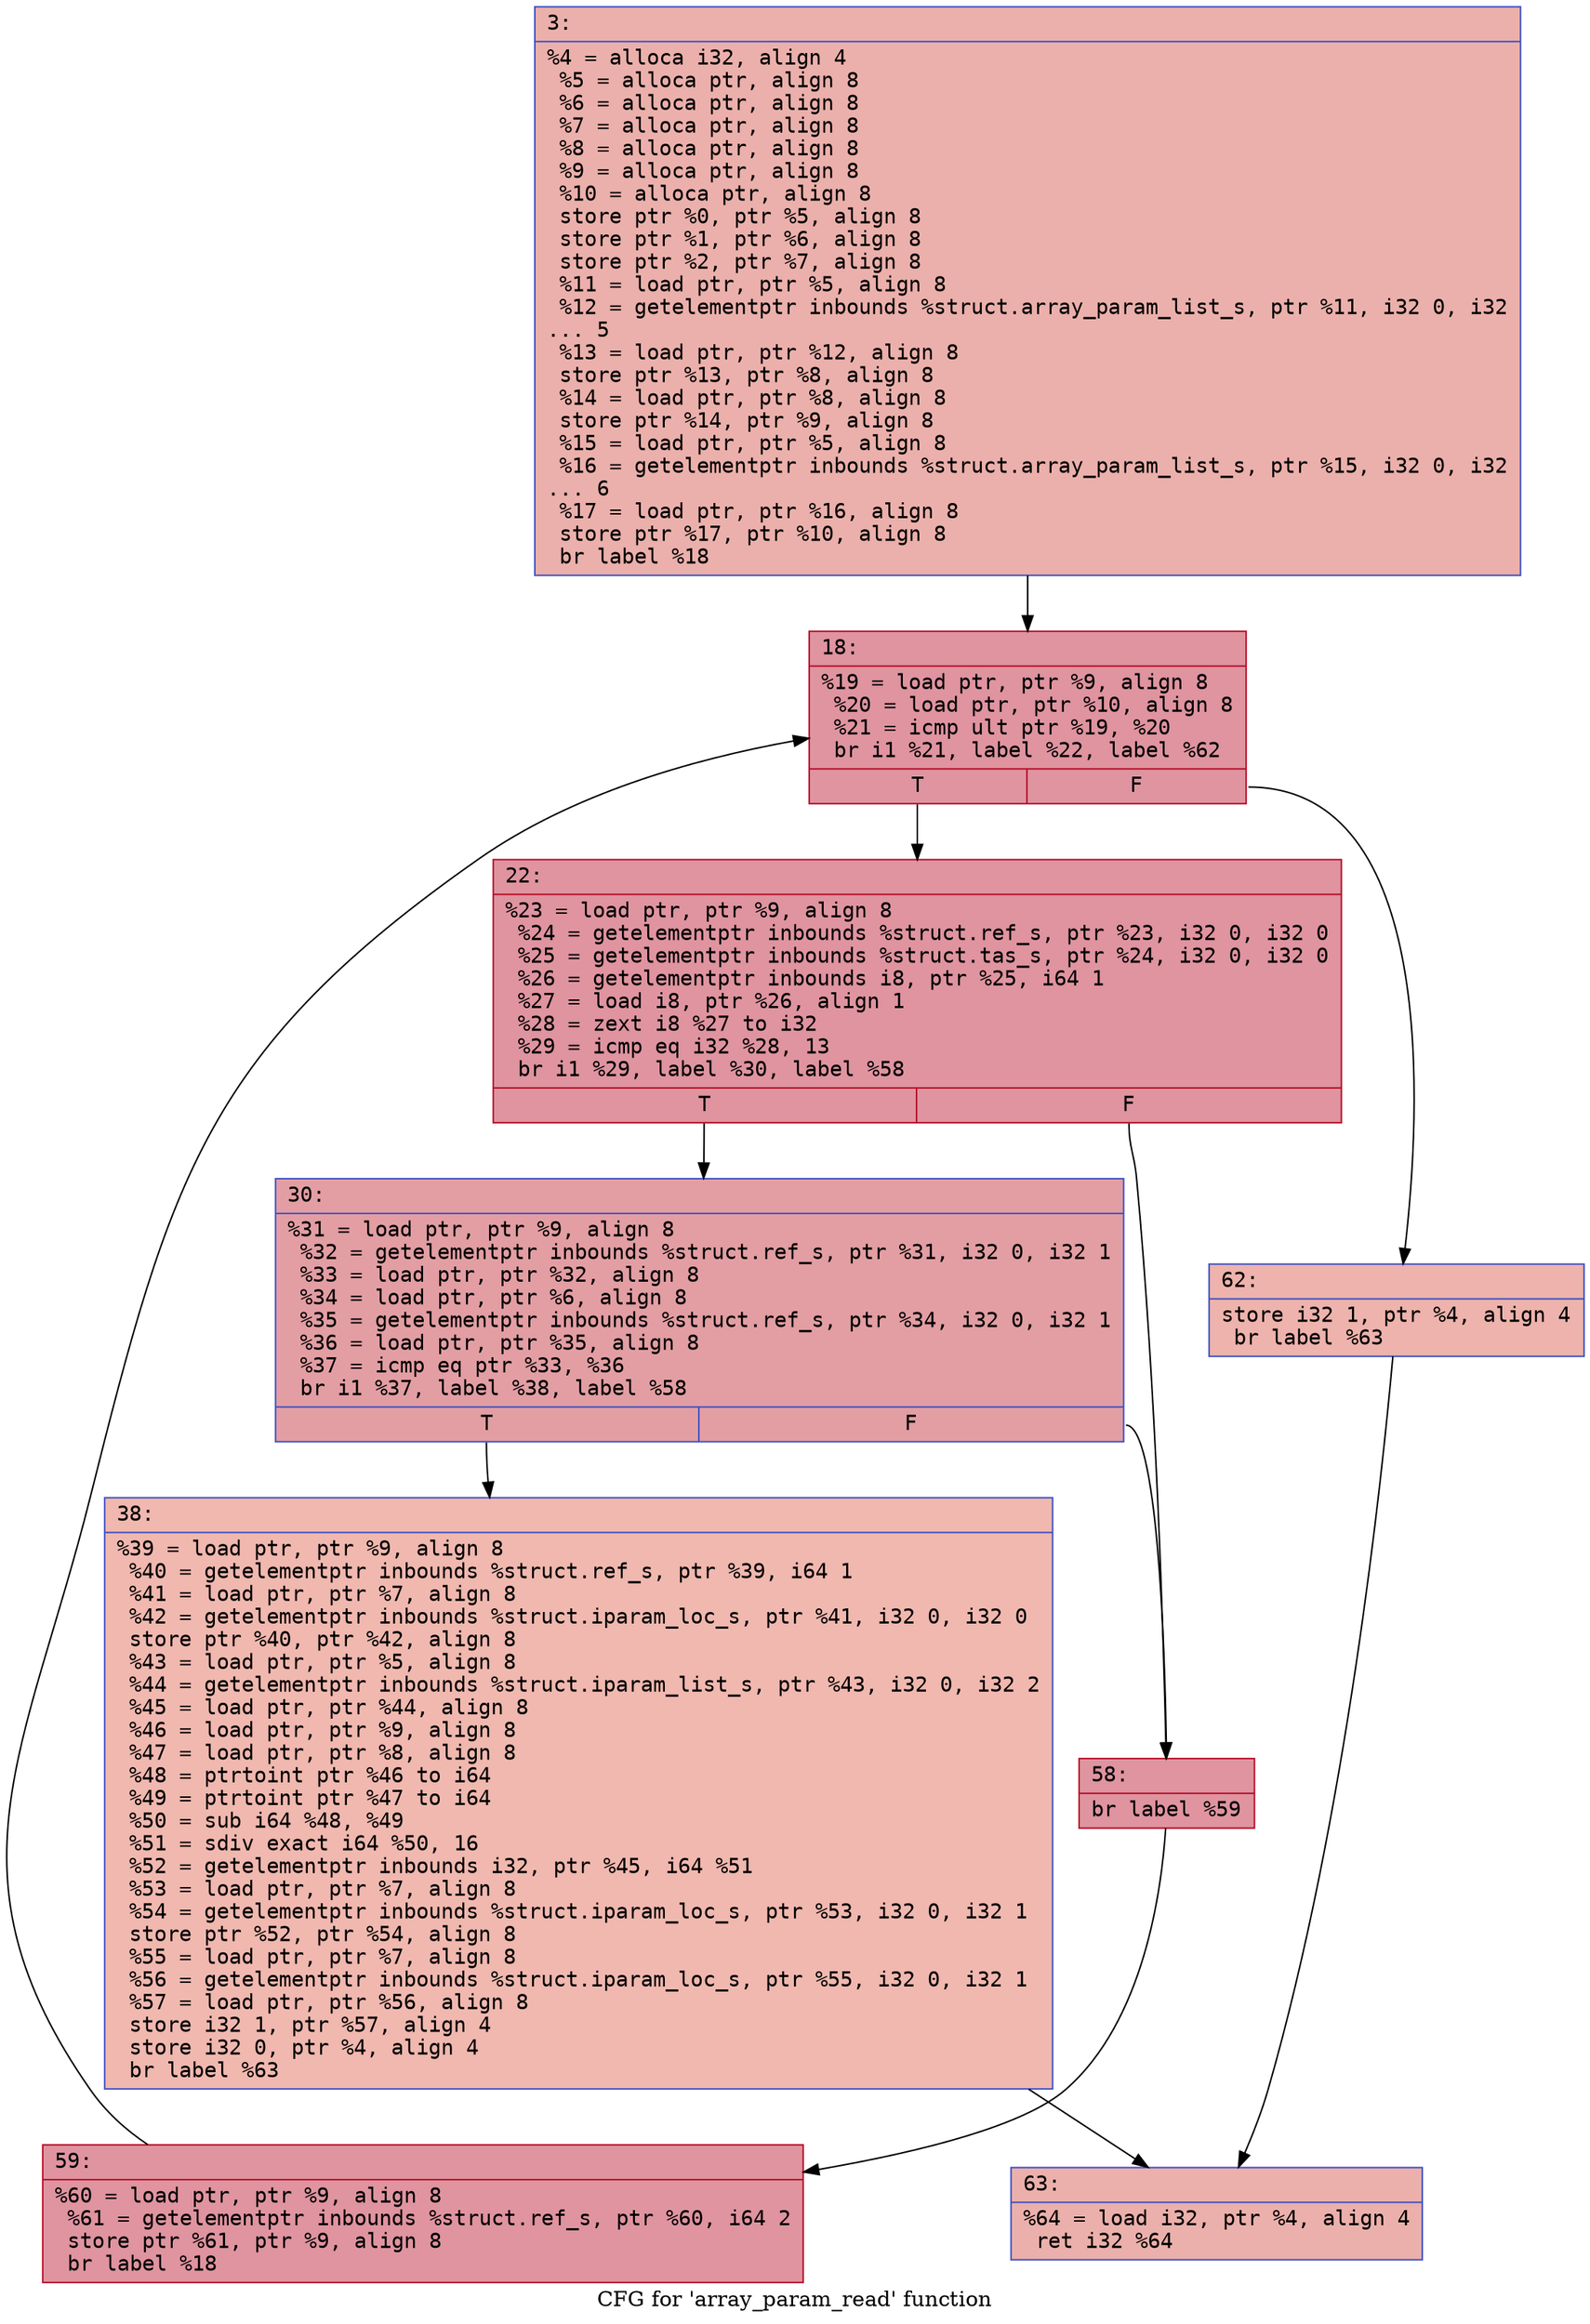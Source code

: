 digraph "CFG for 'array_param_read' function" {
	label="CFG for 'array_param_read' function";

	Node0x6000017aebc0 [shape=record,color="#3d50c3ff", style=filled, fillcolor="#d24b4070" fontname="Courier",label="{3:\l|  %4 = alloca i32, align 4\l  %5 = alloca ptr, align 8\l  %6 = alloca ptr, align 8\l  %7 = alloca ptr, align 8\l  %8 = alloca ptr, align 8\l  %9 = alloca ptr, align 8\l  %10 = alloca ptr, align 8\l  store ptr %0, ptr %5, align 8\l  store ptr %1, ptr %6, align 8\l  store ptr %2, ptr %7, align 8\l  %11 = load ptr, ptr %5, align 8\l  %12 = getelementptr inbounds %struct.array_param_list_s, ptr %11, i32 0, i32\l... 5\l  %13 = load ptr, ptr %12, align 8\l  store ptr %13, ptr %8, align 8\l  %14 = load ptr, ptr %8, align 8\l  store ptr %14, ptr %9, align 8\l  %15 = load ptr, ptr %5, align 8\l  %16 = getelementptr inbounds %struct.array_param_list_s, ptr %15, i32 0, i32\l... 6\l  %17 = load ptr, ptr %16, align 8\l  store ptr %17, ptr %10, align 8\l  br label %18\l}"];
	Node0x6000017aebc0 -> Node0x6000017aec10[tooltip="3 -> 18\nProbability 100.00%" ];
	Node0x6000017aec10 [shape=record,color="#b70d28ff", style=filled, fillcolor="#b70d2870" fontname="Courier",label="{18:\l|  %19 = load ptr, ptr %9, align 8\l  %20 = load ptr, ptr %10, align 8\l  %21 = icmp ult ptr %19, %20\l  br i1 %21, label %22, label %62\l|{<s0>T|<s1>F}}"];
	Node0x6000017aec10:s0 -> Node0x6000017aec60[tooltip="18 -> 22\nProbability 96.88%" ];
	Node0x6000017aec10:s1 -> Node0x6000017aedf0[tooltip="18 -> 62\nProbability 3.12%" ];
	Node0x6000017aec60 [shape=record,color="#b70d28ff", style=filled, fillcolor="#b70d2870" fontname="Courier",label="{22:\l|  %23 = load ptr, ptr %9, align 8\l  %24 = getelementptr inbounds %struct.ref_s, ptr %23, i32 0, i32 0\l  %25 = getelementptr inbounds %struct.tas_s, ptr %24, i32 0, i32 0\l  %26 = getelementptr inbounds i8, ptr %25, i64 1\l  %27 = load i8, ptr %26, align 1\l  %28 = zext i8 %27 to i32\l  %29 = icmp eq i32 %28, 13\l  br i1 %29, label %30, label %58\l|{<s0>T|<s1>F}}"];
	Node0x6000017aec60:s0 -> Node0x6000017aecb0[tooltip="22 -> 30\nProbability 50.00%" ];
	Node0x6000017aec60:s1 -> Node0x6000017aed50[tooltip="22 -> 58\nProbability 50.00%" ];
	Node0x6000017aecb0 [shape=record,color="#3d50c3ff", style=filled, fillcolor="#be242e70" fontname="Courier",label="{30:\l|  %31 = load ptr, ptr %9, align 8\l  %32 = getelementptr inbounds %struct.ref_s, ptr %31, i32 0, i32 1\l  %33 = load ptr, ptr %32, align 8\l  %34 = load ptr, ptr %6, align 8\l  %35 = getelementptr inbounds %struct.ref_s, ptr %34, i32 0, i32 1\l  %36 = load ptr, ptr %35, align 8\l  %37 = icmp eq ptr %33, %36\l  br i1 %37, label %38, label %58\l|{<s0>T|<s1>F}}"];
	Node0x6000017aecb0:s0 -> Node0x6000017aed00[tooltip="30 -> 38\nProbability 3.12%" ];
	Node0x6000017aecb0:s1 -> Node0x6000017aed50[tooltip="30 -> 58\nProbability 96.88%" ];
	Node0x6000017aed00 [shape=record,color="#3d50c3ff", style=filled, fillcolor="#dc5d4a70" fontname="Courier",label="{38:\l|  %39 = load ptr, ptr %9, align 8\l  %40 = getelementptr inbounds %struct.ref_s, ptr %39, i64 1\l  %41 = load ptr, ptr %7, align 8\l  %42 = getelementptr inbounds %struct.iparam_loc_s, ptr %41, i32 0, i32 0\l  store ptr %40, ptr %42, align 8\l  %43 = load ptr, ptr %5, align 8\l  %44 = getelementptr inbounds %struct.iparam_list_s, ptr %43, i32 0, i32 2\l  %45 = load ptr, ptr %44, align 8\l  %46 = load ptr, ptr %9, align 8\l  %47 = load ptr, ptr %8, align 8\l  %48 = ptrtoint ptr %46 to i64\l  %49 = ptrtoint ptr %47 to i64\l  %50 = sub i64 %48, %49\l  %51 = sdiv exact i64 %50, 16\l  %52 = getelementptr inbounds i32, ptr %45, i64 %51\l  %53 = load ptr, ptr %7, align 8\l  %54 = getelementptr inbounds %struct.iparam_loc_s, ptr %53, i32 0, i32 1\l  store ptr %52, ptr %54, align 8\l  %55 = load ptr, ptr %7, align 8\l  %56 = getelementptr inbounds %struct.iparam_loc_s, ptr %55, i32 0, i32 1\l  %57 = load ptr, ptr %56, align 8\l  store i32 1, ptr %57, align 4\l  store i32 0, ptr %4, align 4\l  br label %63\l}"];
	Node0x6000017aed00 -> Node0x6000017aee40[tooltip="38 -> 63\nProbability 100.00%" ];
	Node0x6000017aed50 [shape=record,color="#b70d28ff", style=filled, fillcolor="#b70d2870" fontname="Courier",label="{58:\l|  br label %59\l}"];
	Node0x6000017aed50 -> Node0x6000017aeda0[tooltip="58 -> 59\nProbability 100.00%" ];
	Node0x6000017aeda0 [shape=record,color="#b70d28ff", style=filled, fillcolor="#b70d2870" fontname="Courier",label="{59:\l|  %60 = load ptr, ptr %9, align 8\l  %61 = getelementptr inbounds %struct.ref_s, ptr %60, i64 2\l  store ptr %61, ptr %9, align 8\l  br label %18\l}"];
	Node0x6000017aeda0 -> Node0x6000017aec10[tooltip="59 -> 18\nProbability 100.00%" ];
	Node0x6000017aedf0 [shape=record,color="#3d50c3ff", style=filled, fillcolor="#d6524470" fontname="Courier",label="{62:\l|  store i32 1, ptr %4, align 4\l  br label %63\l}"];
	Node0x6000017aedf0 -> Node0x6000017aee40[tooltip="62 -> 63\nProbability 100.00%" ];
	Node0x6000017aee40 [shape=record,color="#3d50c3ff", style=filled, fillcolor="#d24b4070" fontname="Courier",label="{63:\l|  %64 = load i32, ptr %4, align 4\l  ret i32 %64\l}"];
}
